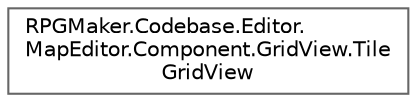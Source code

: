 digraph "クラス階層図"
{
 // LATEX_PDF_SIZE
  bgcolor="transparent";
  edge [fontname=Helvetica,fontsize=10,labelfontname=Helvetica,labelfontsize=10];
  node [fontname=Helvetica,fontsize=10,shape=box,height=0.2,width=0.4];
  rankdir="LR";
  Node0 [id="Node000000",label="RPGMaker.Codebase.Editor.\lMapEditor.Component.GridView.Tile\lGridView",height=0.2,width=0.4,color="grey40", fillcolor="white", style="filled",URL="$d5/d95/class_r_p_g_maker_1_1_codebase_1_1_editor_1_1_map_editor_1_1_component_1_1_grid_view_1_1_tile_grid_view.html",tooltip=" "];
}
